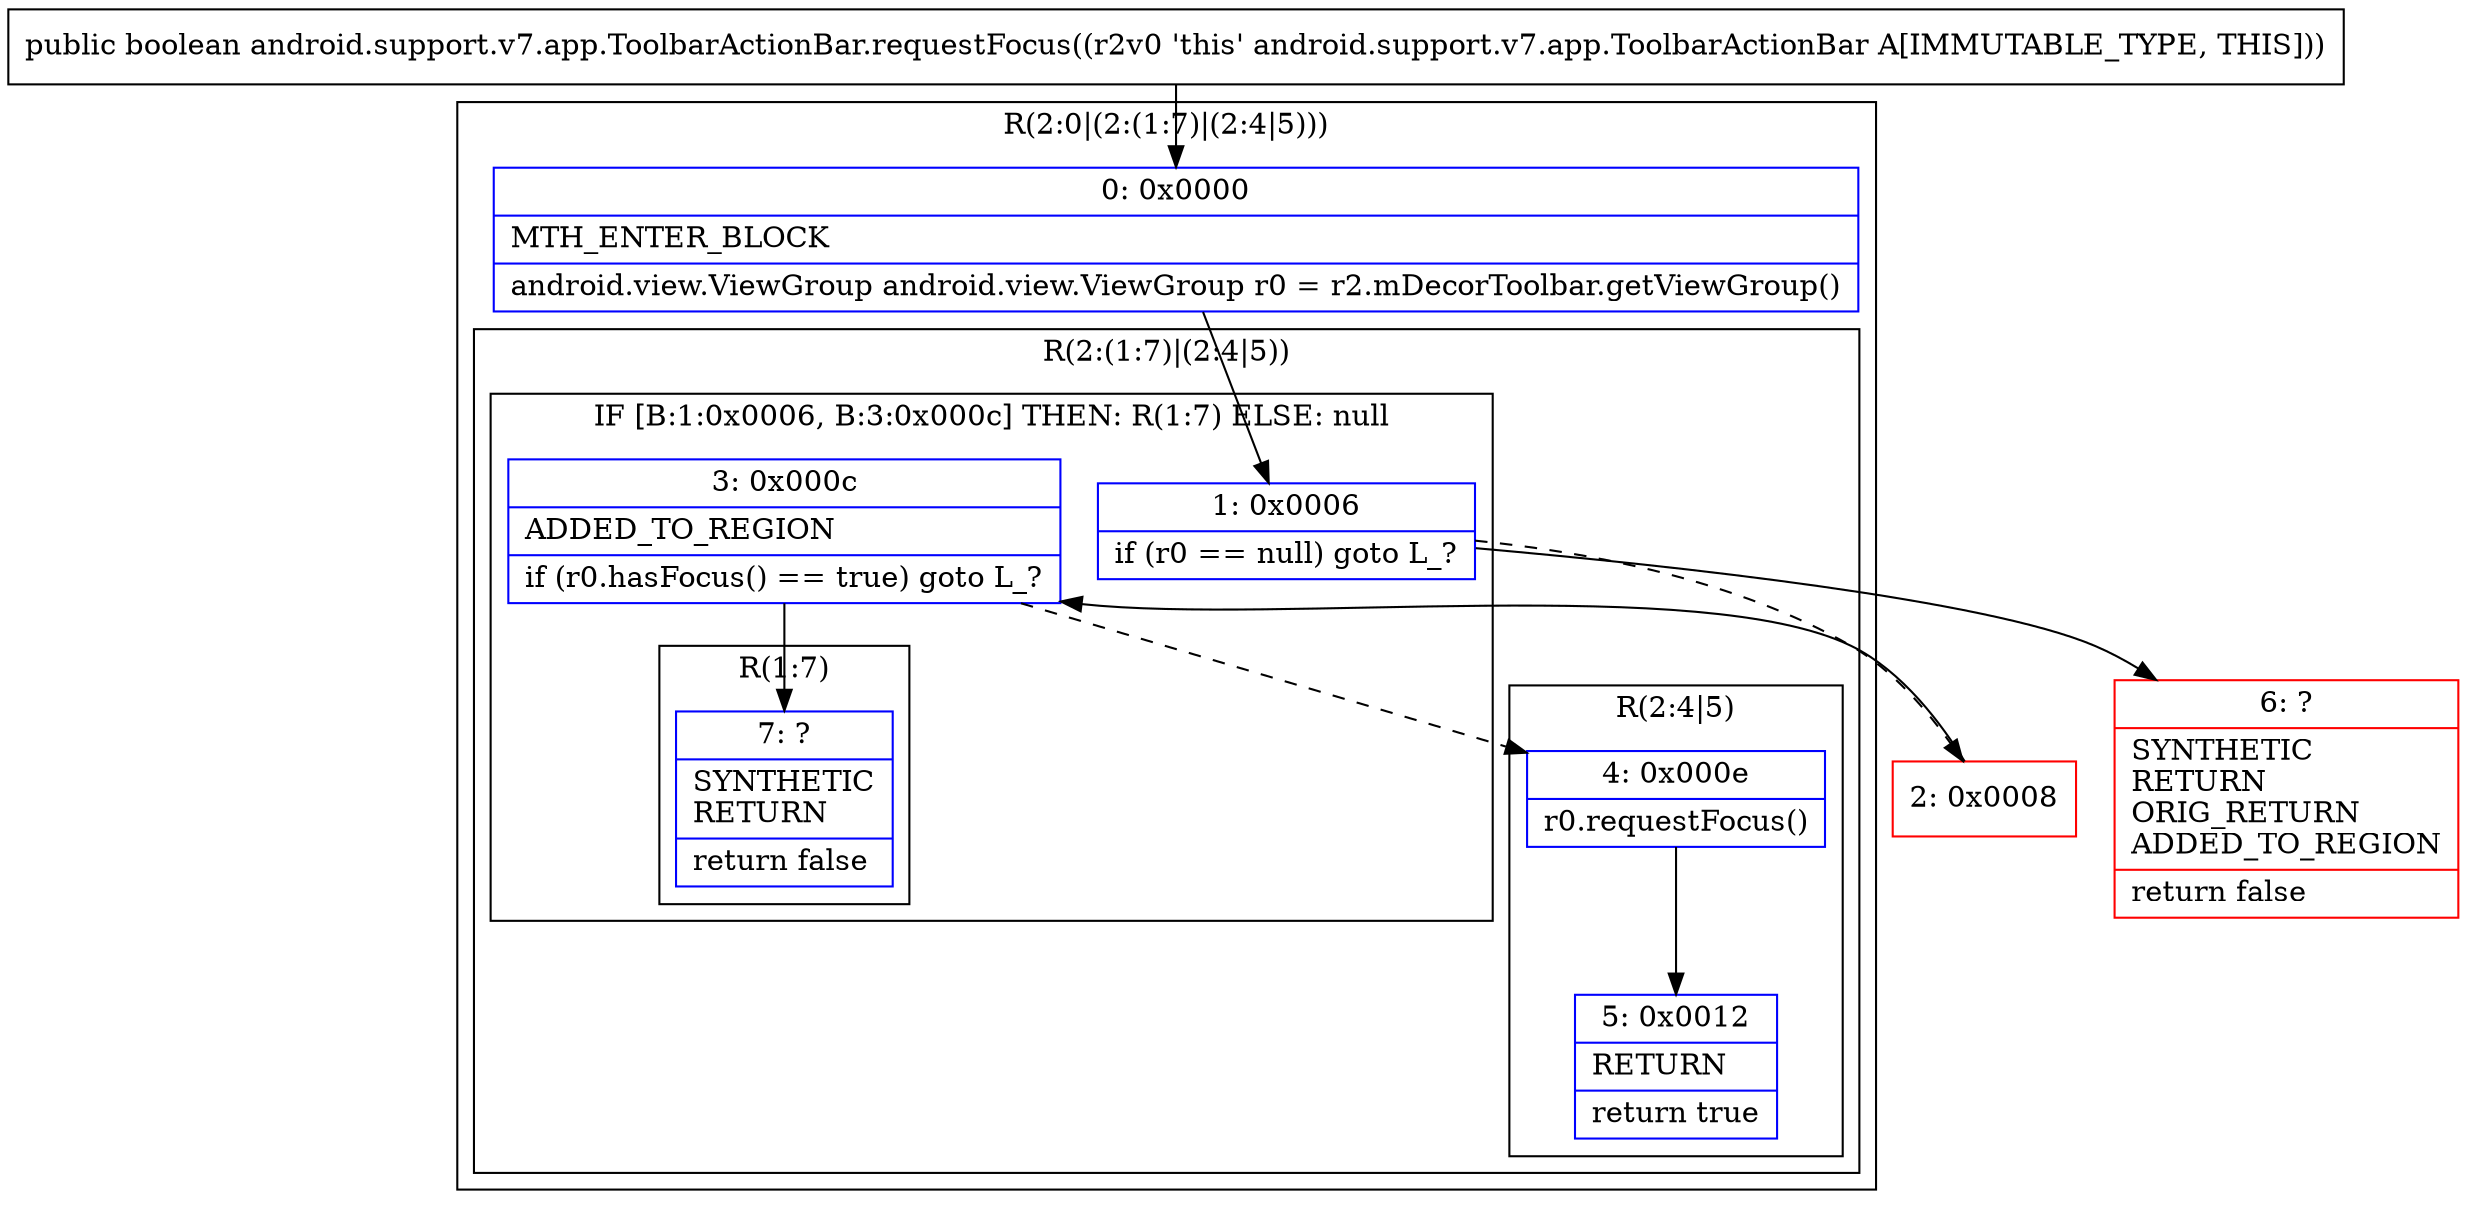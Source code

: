 digraph "CFG forandroid.support.v7.app.ToolbarActionBar.requestFocus()Z" {
subgraph cluster_Region_1271638996 {
label = "R(2:0|(2:(1:7)|(2:4|5)))";
node [shape=record,color=blue];
Node_0 [shape=record,label="{0\:\ 0x0000|MTH_ENTER_BLOCK\l|android.view.ViewGroup android.view.ViewGroup r0 = r2.mDecorToolbar.getViewGroup()\l}"];
subgraph cluster_Region_829463277 {
label = "R(2:(1:7)|(2:4|5))";
node [shape=record,color=blue];
subgraph cluster_IfRegion_78877325 {
label = "IF [B:1:0x0006, B:3:0x000c] THEN: R(1:7) ELSE: null";
node [shape=record,color=blue];
Node_1 [shape=record,label="{1\:\ 0x0006|if (r0 == null) goto L_?\l}"];
Node_3 [shape=record,label="{3\:\ 0x000c|ADDED_TO_REGION\l|if (r0.hasFocus() == true) goto L_?\l}"];
subgraph cluster_Region_490772255 {
label = "R(1:7)";
node [shape=record,color=blue];
Node_7 [shape=record,label="{7\:\ ?|SYNTHETIC\lRETURN\l|return false\l}"];
}
}
subgraph cluster_Region_960471308 {
label = "R(2:4|5)";
node [shape=record,color=blue];
Node_4 [shape=record,label="{4\:\ 0x000e|r0.requestFocus()\l}"];
Node_5 [shape=record,label="{5\:\ 0x0012|RETURN\l|return true\l}"];
}
}
}
Node_2 [shape=record,color=red,label="{2\:\ 0x0008}"];
Node_6 [shape=record,color=red,label="{6\:\ ?|SYNTHETIC\lRETURN\lORIG_RETURN\lADDED_TO_REGION\l|return false\l}"];
MethodNode[shape=record,label="{public boolean android.support.v7.app.ToolbarActionBar.requestFocus((r2v0 'this' android.support.v7.app.ToolbarActionBar A[IMMUTABLE_TYPE, THIS])) }"];
MethodNode -> Node_0;
Node_0 -> Node_1;
Node_1 -> Node_2[style=dashed];
Node_1 -> Node_6;
Node_3 -> Node_4[style=dashed];
Node_3 -> Node_7;
Node_4 -> Node_5;
Node_2 -> Node_3;
}


